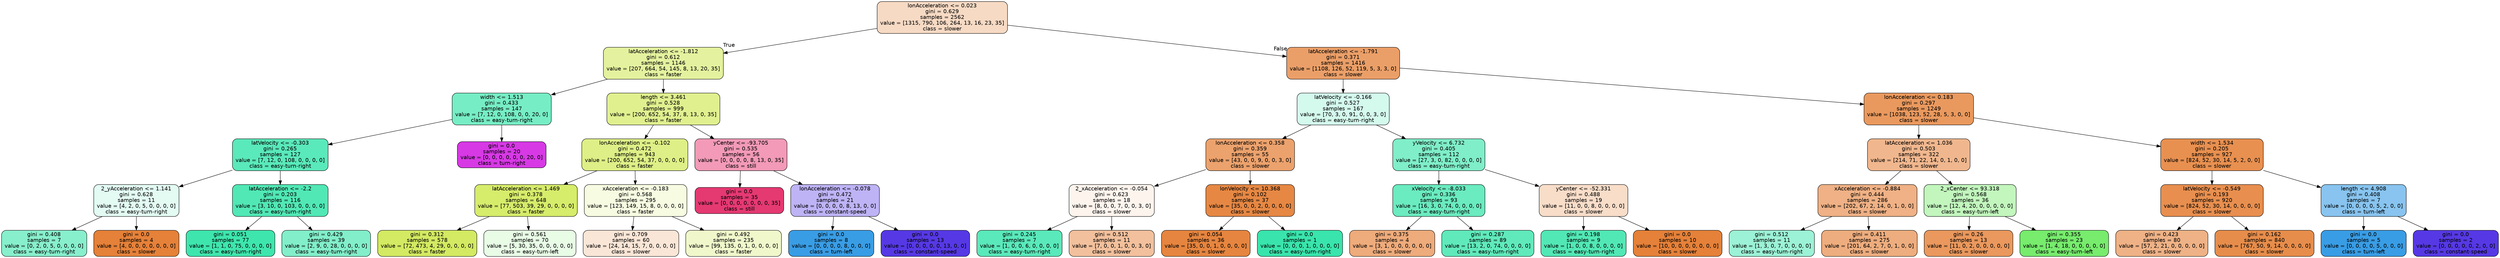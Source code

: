 digraph Tree {
node [shape=box, style="filled, rounded", color="black", fontname=helvetica] ;
edge [fontname=helvetica] ;
0 [label="lonAcceleration <= 0.023\ngini = 0.629\nsamples = 2562\nvalue = [1315, 790, 106, 264, 13, 16, 23, 35]\nclass = slower", fillcolor="#f7dac4"] ;
1 [label="latAcceleration <= -1.812\ngini = 0.612\nsamples = 1146\nvalue = [207, 664, 54, 145, 8, 13, 20, 35]\nclass = faster", fillcolor="#e4f29f"] ;
0 -> 1 [labeldistance=2.5, labelangle=45, headlabel="True"] ;
2 [label="width <= 1.513\ngini = 0.433\nsamples = 147\nvalue = [7, 12, 0, 108, 0, 0, 20, 0]\nclass = easy-turn-right", fillcolor="#76edc5"] ;
1 -> 2 ;
3 [label="latVelocity <= -0.303\ngini = 0.265\nsamples = 127\nvalue = [7, 12, 0, 108, 0, 0, 0, 0]\nclass = easy-turn-right", fillcolor="#5ae9ba"] ;
2 -> 3 ;
4 [label="2_yAcceleration <= 1.141\ngini = 0.628\nsamples = 11\nvalue = [4, 2, 0, 5, 0, 0, 0, 0]\nclass = easy-turn-right", fillcolor="#e3fbf3"] ;
3 -> 4 ;
5 [label="gini = 0.408\nsamples = 7\nvalue = [0, 2, 0, 5, 0, 0, 0, 0]\nclass = easy-turn-right", fillcolor="#88efcd"] ;
4 -> 5 ;
6 [label="gini = 0.0\nsamples = 4\nvalue = [4, 0, 0, 0, 0, 0, 0, 0]\nclass = slower", fillcolor="#e58139"] ;
4 -> 6 ;
7 [label="latAcceleration <= -2.2\ngini = 0.203\nsamples = 116\nvalue = [3, 10, 0, 103, 0, 0, 0, 0]\nclass = easy-turn-right", fillcolor="#51e8b6"] ;
3 -> 7 ;
8 [label="gini = 0.051\nsamples = 77\nvalue = [1, 1, 0, 75, 0, 0, 0, 0]\nclass = easy-turn-right", fillcolor="#3ee6ae"] ;
7 -> 8 ;
9 [label="gini = 0.429\nsamples = 39\nvalue = [2, 9, 0, 28, 0, 0, 0, 0]\nclass = easy-turn-right", fillcolor="#82efca"] ;
7 -> 9 ;
10 [label="gini = 0.0\nsamples = 20\nvalue = [0, 0, 0, 0, 0, 0, 20, 0]\nclass = turn-right", fillcolor="#d739e5"] ;
2 -> 10 ;
11 [label="length <= 3.461\ngini = 0.528\nsamples = 999\nvalue = [200, 652, 54, 37, 8, 13, 0, 35]\nclass = faster", fillcolor="#e0f08f"] ;
1 -> 11 ;
12 [label="lonAcceleration <= -0.102\ngini = 0.472\nsamples = 943\nvalue = [200, 652, 54, 37, 0, 0, 0, 0]\nclass = faster", fillcolor="#deef87"] ;
11 -> 12 ;
13 [label="latAcceleration <= 1.469\ngini = 0.378\nsamples = 648\nvalue = [77, 503, 39, 29, 0, 0, 0, 0]\nclass = faster", fillcolor="#d6ec6b"] ;
12 -> 13 ;
14 [label="gini = 0.312\nsamples = 578\nvalue = [72, 473, 4, 29, 0, 0, 0, 0]\nclass = faster", fillcolor="#d3ea62"] ;
13 -> 14 ;
15 [label="gini = 0.561\nsamples = 70\nvalue = [5, 30, 35, 0, 0, 0, 0, 0]\nclass = easy-turn-left", fillcolor="#e8fce6"] ;
13 -> 15 ;
16 [label="xAcceleration <= -0.183\ngini = 0.568\nsamples = 295\nvalue = [123, 149, 15, 8, 0, 0, 0, 0]\nclass = faster", fillcolor="#f7fbe1"] ;
12 -> 16 ;
17 [label="gini = 0.709\nsamples = 60\nvalue = [24, 14, 15, 7, 0, 0, 0, 0]\nclass = slower", fillcolor="#fae6d7"] ;
16 -> 17 ;
18 [label="gini = 0.492\nsamples = 235\nvalue = [99, 135, 0, 1, 0, 0, 0, 0]\nclass = faster", fillcolor="#f0f8cb"] ;
16 -> 18 ;
19 [label="yCenter <= -93.705\ngini = 0.535\nsamples = 56\nvalue = [0, 0, 0, 0, 8, 13, 0, 35]\nclass = still", fillcolor="#f29ab7"] ;
11 -> 19 ;
20 [label="gini = 0.0\nsamples = 35\nvalue = [0, 0, 0, 0, 0, 0, 0, 35]\nclass = still", fillcolor="#e53972"] ;
19 -> 20 ;
21 [label="lonAcceleration <= -0.078\ngini = 0.472\nsamples = 21\nvalue = [0, 0, 0, 0, 8, 13, 0, 0]\nclass = constant-speed", fillcolor="#beb3f5"] ;
19 -> 21 ;
22 [label="gini = 0.0\nsamples = 8\nvalue = [0, 0, 0, 0, 8, 0, 0, 0]\nclass = turn-left", fillcolor="#399de5"] ;
21 -> 22 ;
23 [label="gini = 0.0\nsamples = 13\nvalue = [0, 0, 0, 0, 0, 13, 0, 0]\nclass = constant-speed", fillcolor="#5639e5"] ;
21 -> 23 ;
24 [label="latAcceleration <= -1.791\ngini = 0.371\nsamples = 1416\nvalue = [1108, 126, 52, 119, 5, 3, 3, 0]\nclass = slower", fillcolor="#eb9f68"] ;
0 -> 24 [labeldistance=2.5, labelangle=-45, headlabel="False"] ;
25 [label="latVelocity <= -0.166\ngini = 0.527\nsamples = 167\nvalue = [70, 3, 0, 91, 0, 0, 3, 0]\nclass = easy-turn-right", fillcolor="#d4f9ed"] ;
24 -> 25 ;
26 [label="lonAcceleration <= 0.358\ngini = 0.359\nsamples = 55\nvalue = [43, 0, 0, 9, 0, 0, 3, 0]\nclass = slower", fillcolor="#eca26d"] ;
25 -> 26 ;
27 [label="2_xAcceleration <= -0.054\ngini = 0.623\nsamples = 18\nvalue = [8, 0, 0, 7, 0, 0, 3, 0]\nclass = slower", fillcolor="#fdf4ed"] ;
26 -> 27 ;
28 [label="gini = 0.245\nsamples = 7\nvalue = [1, 0, 0, 6, 0, 0, 0, 0]\nclass = easy-turn-right", fillcolor="#5ae9ba"] ;
27 -> 28 ;
29 [label="gini = 0.512\nsamples = 11\nvalue = [7, 0, 0, 1, 0, 0, 3, 0]\nclass = slower", fillcolor="#f2c09c"] ;
27 -> 29 ;
30 [label="lonVelocity <= 10.368\ngini = 0.102\nsamples = 37\nvalue = [35, 0, 0, 2, 0, 0, 0, 0]\nclass = slower", fillcolor="#e68844"] ;
26 -> 30 ;
31 [label="gini = 0.054\nsamples = 36\nvalue = [35, 0, 0, 1, 0, 0, 0, 0]\nclass = slower", fillcolor="#e6853f"] ;
30 -> 31 ;
32 [label="gini = 0.0\nsamples = 1\nvalue = [0, 0, 0, 1, 0, 0, 0, 0]\nclass = easy-turn-right", fillcolor="#39e5ac"] ;
30 -> 32 ;
33 [label="yVelocity <= 6.732\ngini = 0.405\nsamples = 112\nvalue = [27, 3, 0, 82, 0, 0, 0, 0]\nclass = easy-turn-right", fillcolor="#7feec9"] ;
25 -> 33 ;
34 [label="xVelocity <= -8.033\ngini = 0.336\nsamples = 93\nvalue = [16, 3, 0, 74, 0, 0, 0, 0]\nclass = easy-turn-right", fillcolor="#6aebc0"] ;
33 -> 34 ;
35 [label="gini = 0.375\nsamples = 4\nvalue = [3, 1, 0, 0, 0, 0, 0, 0]\nclass = slower", fillcolor="#eeab7b"] ;
34 -> 35 ;
36 [label="gini = 0.287\nsamples = 89\nvalue = [13, 2, 0, 74, 0, 0, 0, 0]\nclass = easy-turn-right", fillcolor="#60eabc"] ;
34 -> 36 ;
37 [label="yCenter <= -52.331\ngini = 0.488\nsamples = 19\nvalue = [11, 0, 0, 8, 0, 0, 0, 0]\nclass = slower", fillcolor="#f8ddc9"] ;
33 -> 37 ;
38 [label="gini = 0.198\nsamples = 9\nvalue = [1, 0, 0, 8, 0, 0, 0, 0]\nclass = easy-turn-right", fillcolor="#52e8b6"] ;
37 -> 38 ;
39 [label="gini = 0.0\nsamples = 10\nvalue = [10, 0, 0, 0, 0, 0, 0, 0]\nclass = slower", fillcolor="#e58139"] ;
37 -> 39 ;
40 [label="lonAcceleration <= 0.183\ngini = 0.297\nsamples = 1249\nvalue = [1038, 123, 52, 28, 5, 3, 0, 0]\nclass = slower", fillcolor="#ea995e"] ;
24 -> 40 ;
41 [label="latAcceleration <= 1.036\ngini = 0.503\nsamples = 322\nvalue = [214, 71, 22, 14, 0, 1, 0, 0]\nclass = slower", fillcolor="#f0b78e"] ;
40 -> 41 ;
42 [label="xAcceleration <= -0.884\ngini = 0.444\nsamples = 286\nvalue = [202, 67, 2, 14, 0, 1, 0, 0]\nclass = slower", fillcolor="#efb185"] ;
41 -> 42 ;
43 [label="gini = 0.512\nsamples = 11\nvalue = [1, 3, 0, 7, 0, 0, 0, 0]\nclass = easy-turn-right", fillcolor="#9cf2d6"] ;
42 -> 43 ;
44 [label="gini = 0.411\nsamples = 275\nvalue = [201, 64, 2, 7, 0, 1, 0, 0]\nclass = slower", fillcolor="#eead7e"] ;
42 -> 44 ;
45 [label="2_xCenter <= 93.318\ngini = 0.568\nsamples = 36\nvalue = [12, 4, 20, 0, 0, 0, 0, 0]\nclass = easy-turn-left", fillcolor="#c2f6bd"] ;
41 -> 45 ;
46 [label="gini = 0.26\nsamples = 13\nvalue = [11, 0, 2, 0, 0, 0, 0, 0]\nclass = slower", fillcolor="#ea985d"] ;
45 -> 46 ;
47 [label="gini = 0.355\nsamples = 23\nvalue = [1, 4, 18, 0, 0, 0, 0, 0]\nclass = easy-turn-left", fillcolor="#77ec6d"] ;
45 -> 47 ;
48 [label="width <= 1.534\ngini = 0.205\nsamples = 927\nvalue = [824, 52, 30, 14, 5, 2, 0, 0]\nclass = slower", fillcolor="#e89050"] ;
40 -> 48 ;
49 [label="latVelocity <= -0.549\ngini = 0.193\nsamples = 920\nvalue = [824, 52, 30, 14, 0, 0, 0, 0]\nclass = slower", fillcolor="#e88f4f"] ;
48 -> 49 ;
50 [label="gini = 0.423\nsamples = 80\nvalue = [57, 2, 21, 0, 0, 0, 0, 0]\nclass = slower", fillcolor="#efb286"] ;
49 -> 50 ;
51 [label="gini = 0.162\nsamples = 840\nvalue = [767, 50, 9, 14, 0, 0, 0, 0]\nclass = slower", fillcolor="#e78d4b"] ;
49 -> 51 ;
52 [label="length <= 4.908\ngini = 0.408\nsamples = 7\nvalue = [0, 0, 0, 0, 5, 2, 0, 0]\nclass = turn-left", fillcolor="#88c4ef"] ;
48 -> 52 ;
53 [label="gini = 0.0\nsamples = 5\nvalue = [0, 0, 0, 0, 5, 0, 0, 0]\nclass = turn-left", fillcolor="#399de5"] ;
52 -> 53 ;
54 [label="gini = 0.0\nsamples = 2\nvalue = [0, 0, 0, 0, 0, 2, 0, 0]\nclass = constant-speed", fillcolor="#5639e5"] ;
52 -> 54 ;
}